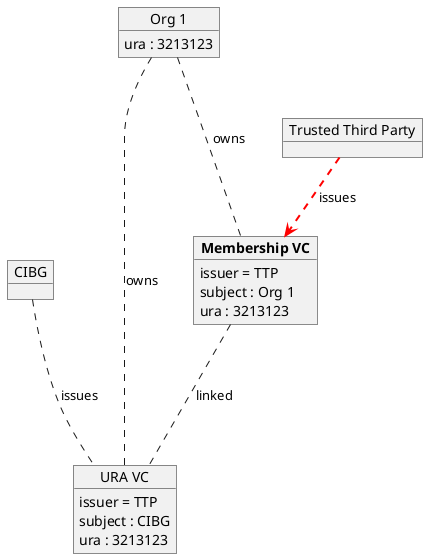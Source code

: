 @startuml
object "CIBG" as cibg
object "Trusted Third Party" as ttp
object "URA VC" as ura_vc
object "**Membership VC**" as vc
object "Org 1" as o2



o2 : ura : 3213123

vc : issuer = TTP
vc : subject : Org 1
vc : ura : 3213123

ura_vc : issuer = TTP
ura_vc : subject : CIBG
ura_vc : ura : 3213123

cibg ... ura_vc : issues
ttp -[#red,dashed,thickness=2]-> vc: issues
o2 ... vc: owns
o2 ... ura_vc: owns
vc ... ura_vc : linked

@enduml
